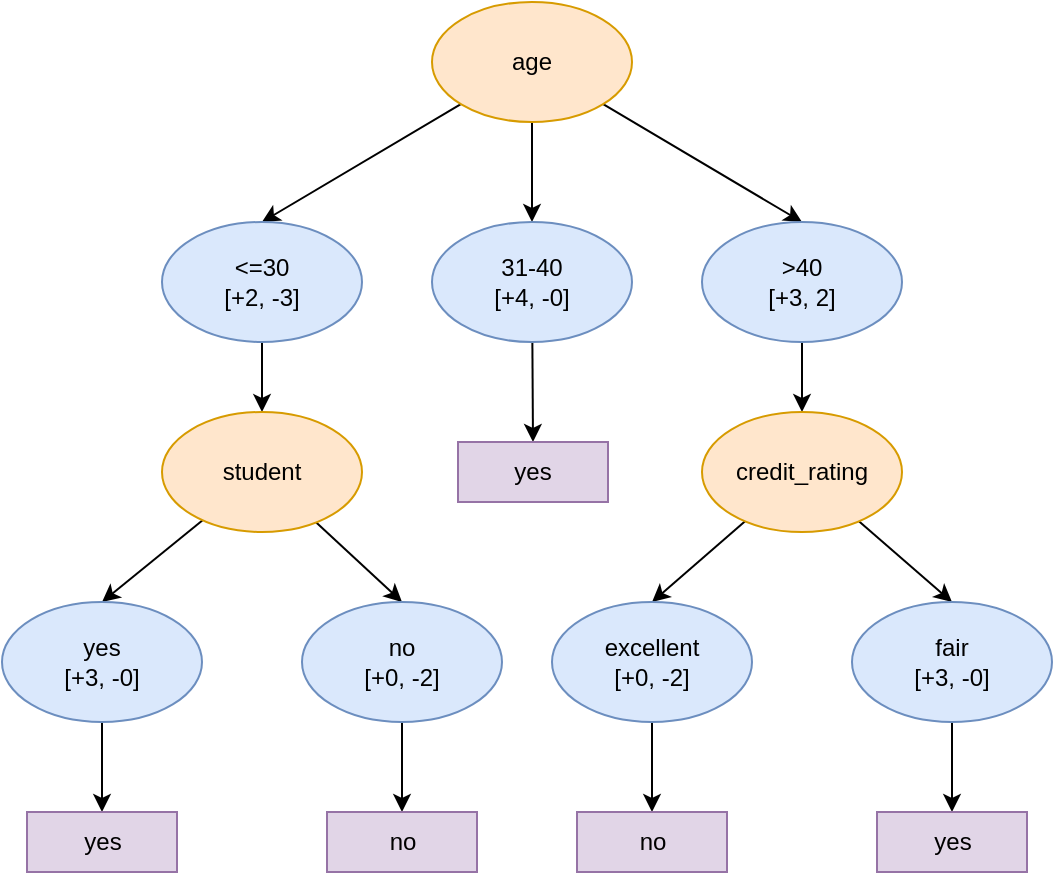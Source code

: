 <mxfile version="22.0.8" type="github">
  <diagram name="Page-1" id="dLM7wwrleONXEJHHHpF5">
    <mxGraphModel dx="1235" dy="628" grid="1" gridSize="10" guides="1" tooltips="1" connect="1" arrows="1" fold="1" page="1" pageScale="1" pageWidth="850" pageHeight="1100" math="0" shadow="0">
      <root>
        <mxCell id="0" />
        <mxCell id="1" parent="0" />
        <mxCell id="6D9Z85qm0YUrqHq99hwS-1" style="edgeStyle=none;rounded=0;orthogonalLoop=1;jettySize=auto;html=1;entryX=0.5;entryY=0;entryDx=0;entryDy=0;" edge="1" parent="1" source="6D9Z85qm0YUrqHq99hwS-4" target="6D9Z85qm0YUrqHq99hwS-6">
          <mxGeometry relative="1" as="geometry" />
        </mxCell>
        <mxCell id="6D9Z85qm0YUrqHq99hwS-2" style="edgeStyle=none;rounded=0;orthogonalLoop=1;jettySize=auto;html=1;entryX=0.5;entryY=0;entryDx=0;entryDy=0;" edge="1" parent="1" source="6D9Z85qm0YUrqHq99hwS-4" target="6D9Z85qm0YUrqHq99hwS-9">
          <mxGeometry relative="1" as="geometry" />
        </mxCell>
        <mxCell id="6D9Z85qm0YUrqHq99hwS-3" style="edgeStyle=none;rounded=0;orthogonalLoop=1;jettySize=auto;html=1;" edge="1" parent="1" source="6D9Z85qm0YUrqHq99hwS-4" target="6D9Z85qm0YUrqHq99hwS-8">
          <mxGeometry relative="1" as="geometry" />
        </mxCell>
        <mxCell id="6D9Z85qm0YUrqHq99hwS-4" value="age" style="ellipse;whiteSpace=wrap;html=1;fillColor=#ffe6cc;strokeColor=#d79b00;" vertex="1" parent="1">
          <mxGeometry x="378" y="200" width="100" height="60" as="geometry" />
        </mxCell>
        <mxCell id="6D9Z85qm0YUrqHq99hwS-5" style="edgeStyle=none;rounded=0;orthogonalLoop=1;jettySize=auto;html=1;entryX=0.5;entryY=0;entryDx=0;entryDy=0;" edge="1" parent="1" source="6D9Z85qm0YUrqHq99hwS-6" target="6D9Z85qm0YUrqHq99hwS-13">
          <mxGeometry relative="1" as="geometry" />
        </mxCell>
        <mxCell id="6D9Z85qm0YUrqHq99hwS-6" value="&amp;lt;=30&lt;br&gt;[+2, -3]" style="ellipse;whiteSpace=wrap;html=1;fillColor=#dae8fc;strokeColor=#6c8ebf;" vertex="1" parent="1">
          <mxGeometry x="243" y="310" width="100" height="60" as="geometry" />
        </mxCell>
        <mxCell id="6D9Z85qm0YUrqHq99hwS-7" style="edgeStyle=none;rounded=0;orthogonalLoop=1;jettySize=auto;html=1;entryX=0.5;entryY=0;entryDx=0;entryDy=0;" edge="1" parent="1" source="6D9Z85qm0YUrqHq99hwS-8" target="6D9Z85qm0YUrqHq99hwS-10">
          <mxGeometry relative="1" as="geometry" />
        </mxCell>
        <mxCell id="6D9Z85qm0YUrqHq99hwS-8" value="31-40&lt;br&gt;[+4, -0]" style="ellipse;whiteSpace=wrap;html=1;fillColor=#dae8fc;strokeColor=#6c8ebf;" vertex="1" parent="1">
          <mxGeometry x="378" y="310" width="100" height="60" as="geometry" />
        </mxCell>
        <mxCell id="6D9Z85qm0YUrqHq99hwS-30" value="" style="edgeStyle=none;rounded=0;orthogonalLoop=1;jettySize=auto;html=1;" edge="1" parent="1" source="6D9Z85qm0YUrqHq99hwS-9" target="6D9Z85qm0YUrqHq99hwS-20">
          <mxGeometry relative="1" as="geometry" />
        </mxCell>
        <mxCell id="6D9Z85qm0YUrqHq99hwS-9" value="&amp;gt;40&lt;br&gt;[+3, 2]" style="ellipse;whiteSpace=wrap;html=1;fillColor=#dae8fc;strokeColor=#6c8ebf;" vertex="1" parent="1">
          <mxGeometry x="513" y="310" width="100" height="60" as="geometry" />
        </mxCell>
        <mxCell id="6D9Z85qm0YUrqHq99hwS-10" value="yes" style="rounded=0;whiteSpace=wrap;html=1;fillColor=#e1d5e7;strokeColor=#9673a6;" vertex="1" parent="1">
          <mxGeometry x="391" y="420" width="75" height="30" as="geometry" />
        </mxCell>
        <mxCell id="6D9Z85qm0YUrqHq99hwS-11" style="edgeStyle=none;rounded=0;orthogonalLoop=1;jettySize=auto;html=1;entryX=0.5;entryY=0;entryDx=0;entryDy=0;" edge="1" parent="1" source="6D9Z85qm0YUrqHq99hwS-13" target="6D9Z85qm0YUrqHq99hwS-15">
          <mxGeometry relative="1" as="geometry" />
        </mxCell>
        <mxCell id="6D9Z85qm0YUrqHq99hwS-12" style="edgeStyle=none;rounded=0;orthogonalLoop=1;jettySize=auto;html=1;entryX=0.5;entryY=0;entryDx=0;entryDy=0;" edge="1" parent="1" source="6D9Z85qm0YUrqHq99hwS-13" target="6D9Z85qm0YUrqHq99hwS-17">
          <mxGeometry relative="1" as="geometry" />
        </mxCell>
        <mxCell id="6D9Z85qm0YUrqHq99hwS-13" value="student" style="ellipse;whiteSpace=wrap;html=1;fillColor=#ffe6cc;strokeColor=#d79b00;" vertex="1" parent="1">
          <mxGeometry x="243" y="405" width="100" height="60" as="geometry" />
        </mxCell>
        <mxCell id="6D9Z85qm0YUrqHq99hwS-14" value="" style="edgeStyle=none;rounded=0;orthogonalLoop=1;jettySize=auto;html=1;" edge="1" parent="1" source="6D9Z85qm0YUrqHq99hwS-15" target="6D9Z85qm0YUrqHq99hwS-18">
          <mxGeometry relative="1" as="geometry" />
        </mxCell>
        <mxCell id="6D9Z85qm0YUrqHq99hwS-15" value="yes&lt;br&gt;[+3, -0]" style="ellipse;whiteSpace=wrap;html=1;fillColor=#dae8fc;strokeColor=#6c8ebf;" vertex="1" parent="1">
          <mxGeometry x="163" y="500" width="100" height="60" as="geometry" />
        </mxCell>
        <mxCell id="6D9Z85qm0YUrqHq99hwS-16" value="" style="edgeStyle=none;rounded=0;orthogonalLoop=1;jettySize=auto;html=1;" edge="1" parent="1" source="6D9Z85qm0YUrqHq99hwS-17" target="6D9Z85qm0YUrqHq99hwS-19">
          <mxGeometry relative="1" as="geometry" />
        </mxCell>
        <mxCell id="6D9Z85qm0YUrqHq99hwS-17" value="no&lt;br&gt;[+0, -2]" style="ellipse;whiteSpace=wrap;html=1;fillColor=#dae8fc;strokeColor=#6c8ebf;" vertex="1" parent="1">
          <mxGeometry x="313" y="500" width="100" height="60" as="geometry" />
        </mxCell>
        <mxCell id="6D9Z85qm0YUrqHq99hwS-18" value="yes" style="rounded=0;whiteSpace=wrap;html=1;fillColor=#e1d5e7;strokeColor=#9673a6;" vertex="1" parent="1">
          <mxGeometry x="175.5" y="605" width="75" height="30" as="geometry" />
        </mxCell>
        <mxCell id="6D9Z85qm0YUrqHq99hwS-19" value="no" style="rounded=0;whiteSpace=wrap;html=1;fillColor=#e1d5e7;strokeColor=#9673a6;" vertex="1" parent="1">
          <mxGeometry x="325.5" y="605" width="75" height="30" as="geometry" />
        </mxCell>
        <mxCell id="6D9Z85qm0YUrqHq99hwS-28" style="edgeStyle=none;rounded=0;orthogonalLoop=1;jettySize=auto;html=1;entryX=0.5;entryY=0;entryDx=0;entryDy=0;" edge="1" parent="1" source="6D9Z85qm0YUrqHq99hwS-20" target="6D9Z85qm0YUrqHq99hwS-21">
          <mxGeometry relative="1" as="geometry" />
        </mxCell>
        <mxCell id="6D9Z85qm0YUrqHq99hwS-29" style="edgeStyle=none;rounded=0;orthogonalLoop=1;jettySize=auto;html=1;entryX=0.5;entryY=0;entryDx=0;entryDy=0;" edge="1" parent="1" source="6D9Z85qm0YUrqHq99hwS-20" target="6D9Z85qm0YUrqHq99hwS-22">
          <mxGeometry relative="1" as="geometry" />
        </mxCell>
        <mxCell id="6D9Z85qm0YUrqHq99hwS-20" value="credit_rating" style="ellipse;whiteSpace=wrap;html=1;fillColor=#ffe6cc;strokeColor=#d79b00;" vertex="1" parent="1">
          <mxGeometry x="513" y="405" width="100" height="60" as="geometry" />
        </mxCell>
        <mxCell id="6D9Z85qm0YUrqHq99hwS-26" value="" style="edgeStyle=orthogonalEdgeStyle;rounded=0;orthogonalLoop=1;jettySize=auto;html=1;" edge="1" parent="1" source="6D9Z85qm0YUrqHq99hwS-21" target="6D9Z85qm0YUrqHq99hwS-23">
          <mxGeometry relative="1" as="geometry" />
        </mxCell>
        <mxCell id="6D9Z85qm0YUrqHq99hwS-21" value="excellent&lt;br&gt;[+0, -2]" style="ellipse;whiteSpace=wrap;html=1;fillColor=#dae8fc;strokeColor=#6c8ebf;" vertex="1" parent="1">
          <mxGeometry x="438" y="500" width="100" height="60" as="geometry" />
        </mxCell>
        <mxCell id="6D9Z85qm0YUrqHq99hwS-25" value="" style="edgeStyle=orthogonalEdgeStyle;rounded=0;orthogonalLoop=1;jettySize=auto;html=1;" edge="1" parent="1" source="6D9Z85qm0YUrqHq99hwS-22" target="6D9Z85qm0YUrqHq99hwS-24">
          <mxGeometry relative="1" as="geometry" />
        </mxCell>
        <mxCell id="6D9Z85qm0YUrqHq99hwS-22" value="fair&lt;br&gt;[+3, -0]" style="ellipse;whiteSpace=wrap;html=1;fillColor=#dae8fc;strokeColor=#6c8ebf;" vertex="1" parent="1">
          <mxGeometry x="588" y="500" width="100" height="60" as="geometry" />
        </mxCell>
        <mxCell id="6D9Z85qm0YUrqHq99hwS-23" value="no" style="rounded=0;whiteSpace=wrap;html=1;fillColor=#e1d5e7;strokeColor=#9673a6;" vertex="1" parent="1">
          <mxGeometry x="450.5" y="605" width="75" height="30" as="geometry" />
        </mxCell>
        <mxCell id="6D9Z85qm0YUrqHq99hwS-24" value="yes" style="rounded=0;whiteSpace=wrap;html=1;fillColor=#e1d5e7;strokeColor=#9673a6;" vertex="1" parent="1">
          <mxGeometry x="600.5" y="605" width="75" height="30" as="geometry" />
        </mxCell>
      </root>
    </mxGraphModel>
  </diagram>
</mxfile>
